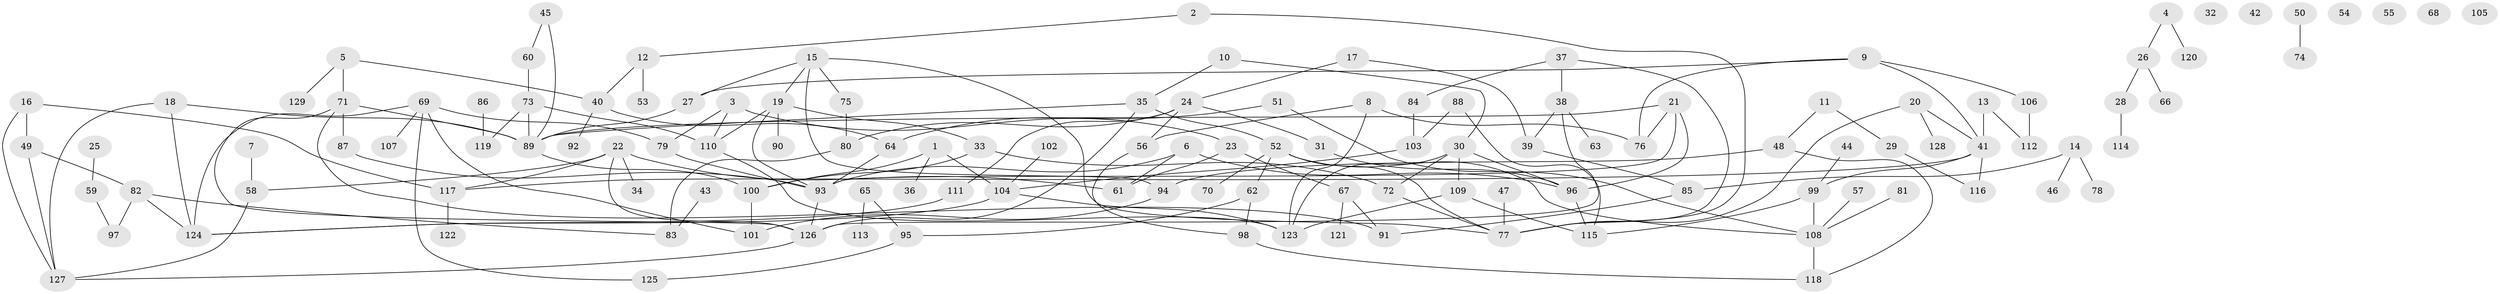 // coarse degree distribution, {2: 0.10526315789473684, 0: 0.21052631578947367, 1: 0.34210526315789475, 3: 0.07894736842105263, 7: 0.05263157894736842, 4: 0.05263157894736842, 6: 0.07894736842105263, 10: 0.02631578947368421, 9: 0.02631578947368421, 5: 0.02631578947368421}
// Generated by graph-tools (version 1.1) at 2025/44/03/04/25 21:44:05]
// undirected, 129 vertices, 173 edges
graph export_dot {
graph [start="1"]
  node [color=gray90,style=filled];
  1;
  2;
  3;
  4;
  5;
  6;
  7;
  8;
  9;
  10;
  11;
  12;
  13;
  14;
  15;
  16;
  17;
  18;
  19;
  20;
  21;
  22;
  23;
  24;
  25;
  26;
  27;
  28;
  29;
  30;
  31;
  32;
  33;
  34;
  35;
  36;
  37;
  38;
  39;
  40;
  41;
  42;
  43;
  44;
  45;
  46;
  47;
  48;
  49;
  50;
  51;
  52;
  53;
  54;
  55;
  56;
  57;
  58;
  59;
  60;
  61;
  62;
  63;
  64;
  65;
  66;
  67;
  68;
  69;
  70;
  71;
  72;
  73;
  74;
  75;
  76;
  77;
  78;
  79;
  80;
  81;
  82;
  83;
  84;
  85;
  86;
  87;
  88;
  89;
  90;
  91;
  92;
  93;
  94;
  95;
  96;
  97;
  98;
  99;
  100;
  101;
  102;
  103;
  104;
  105;
  106;
  107;
  108;
  109;
  110;
  111;
  112;
  113;
  114;
  115;
  116;
  117;
  118;
  119;
  120;
  121;
  122;
  123;
  124;
  125;
  126;
  127;
  128;
  129;
  1 -- 36;
  1 -- 100;
  1 -- 104;
  2 -- 12;
  2 -- 77;
  3 -- 23;
  3 -- 79;
  3 -- 110;
  4 -- 26;
  4 -- 120;
  5 -- 40;
  5 -- 71;
  5 -- 129;
  6 -- 61;
  6 -- 93;
  6 -- 96;
  7 -- 58;
  8 -- 56;
  8 -- 76;
  8 -- 123;
  9 -- 27;
  9 -- 41;
  9 -- 76;
  9 -- 106;
  10 -- 30;
  10 -- 35;
  11 -- 29;
  11 -- 48;
  12 -- 40;
  12 -- 53;
  13 -- 41;
  13 -- 112;
  14 -- 46;
  14 -- 78;
  14 -- 85;
  15 -- 19;
  15 -- 27;
  15 -- 75;
  15 -- 77;
  15 -- 94;
  16 -- 49;
  16 -- 117;
  16 -- 127;
  17 -- 24;
  17 -- 39;
  18 -- 89;
  18 -- 124;
  18 -- 127;
  19 -- 33;
  19 -- 90;
  19 -- 93;
  19 -- 110;
  20 -- 41;
  20 -- 77;
  20 -- 128;
  21 -- 76;
  21 -- 89;
  21 -- 93;
  21 -- 96;
  22 -- 34;
  22 -- 58;
  22 -- 61;
  22 -- 117;
  22 -- 126;
  23 -- 61;
  23 -- 67;
  24 -- 31;
  24 -- 56;
  24 -- 80;
  24 -- 111;
  25 -- 59;
  26 -- 28;
  26 -- 66;
  27 -- 89;
  28 -- 114;
  29 -- 116;
  30 -- 72;
  30 -- 96;
  30 -- 109;
  30 -- 123;
  31 -- 96;
  33 -- 72;
  33 -- 100;
  35 -- 52;
  35 -- 89;
  35 -- 126;
  37 -- 38;
  37 -- 77;
  37 -- 84;
  38 -- 39;
  38 -- 63;
  38 -- 126;
  39 -- 85;
  40 -- 64;
  40 -- 92;
  41 -- 99;
  41 -- 116;
  41 -- 117;
  43 -- 83;
  44 -- 99;
  45 -- 60;
  45 -- 89;
  47 -- 77;
  48 -- 94;
  48 -- 118;
  49 -- 82;
  49 -- 127;
  50 -- 74;
  51 -- 64;
  51 -- 108;
  52 -- 62;
  52 -- 70;
  52 -- 77;
  52 -- 108;
  56 -- 98;
  57 -- 108;
  58 -- 127;
  59 -- 97;
  60 -- 73;
  62 -- 95;
  62 -- 98;
  64 -- 93;
  65 -- 95;
  65 -- 113;
  67 -- 91;
  67 -- 121;
  69 -- 79;
  69 -- 101;
  69 -- 107;
  69 -- 124;
  69 -- 125;
  71 -- 87;
  71 -- 89;
  71 -- 91;
  71 -- 126;
  72 -- 77;
  73 -- 89;
  73 -- 110;
  73 -- 119;
  75 -- 80;
  79 -- 93;
  80 -- 83;
  81 -- 108;
  82 -- 83;
  82 -- 97;
  82 -- 124;
  84 -- 103;
  85 -- 91;
  86 -- 119;
  87 -- 93;
  88 -- 103;
  88 -- 115;
  89 -- 100;
  93 -- 126;
  94 -- 101;
  95 -- 125;
  96 -- 115;
  98 -- 118;
  99 -- 108;
  99 -- 115;
  100 -- 101;
  102 -- 104;
  103 -- 104;
  104 -- 123;
  104 -- 124;
  106 -- 112;
  108 -- 118;
  109 -- 115;
  109 -- 123;
  110 -- 123;
  111 -- 124;
  117 -- 122;
  126 -- 127;
}
